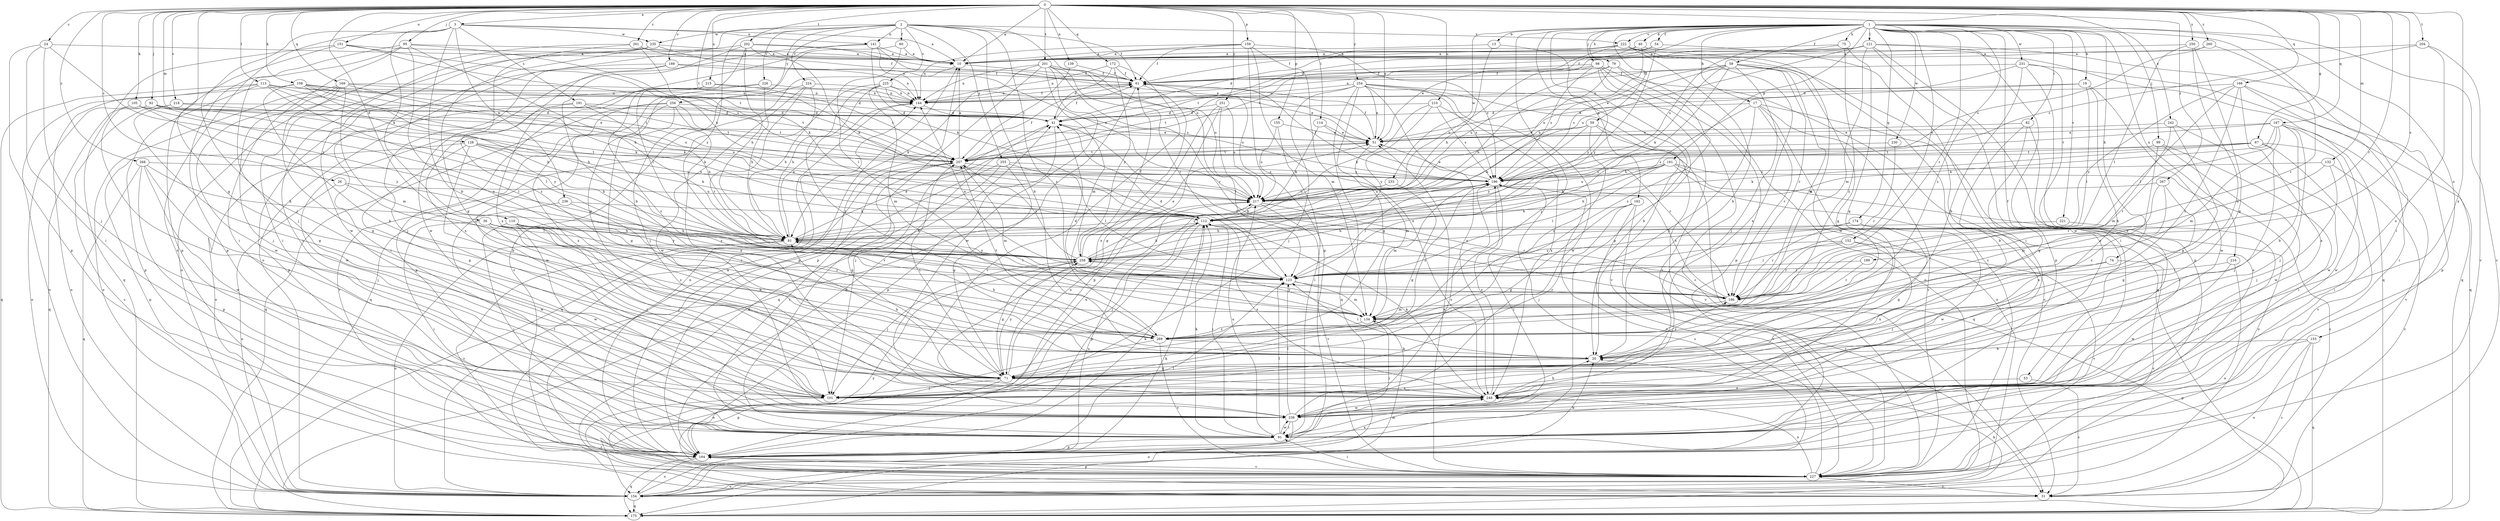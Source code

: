 strict digraph  {
0;
1;
2;
3;
10;
13;
17;
19;
20;
24;
26;
31;
36;
40;
41;
51;
53;
54;
58;
59;
60;
61;
67;
71;
74;
75;
79;
81;
82;
91;
92;
95;
98;
99;
101;
105;
108;
110;
112;
113;
114;
121;
123;
128;
132;
134;
139;
141;
144;
151;
152;
153;
154;
155;
159;
161;
162;
164;
166;
167;
169;
172;
174;
175;
186;
188;
189;
191;
196;
201;
202;
204;
207;
210;
215;
216;
217;
218;
221;
222;
224;
225;
226;
227;
230;
231;
233;
235;
236;
238;
242;
248;
250;
251;
254;
255;
256;
258;
260;
261;
267;
268;
269;
0 -> 3  [label=a];
0 -> 10  [label=a];
0 -> 24  [label=c];
0 -> 26  [label=c];
0 -> 36  [label=d];
0 -> 51  [label=e];
0 -> 67  [label=g];
0 -> 71  [label=g];
0 -> 92  [label=j];
0 -> 95  [label=j];
0 -> 105  [label=k];
0 -> 108  [label=k];
0 -> 113  [label=l];
0 -> 114  [label=l];
0 -> 128  [label=m];
0 -> 132  [label=m];
0 -> 139  [label=n];
0 -> 151  [label=o];
0 -> 155  [label=p];
0 -> 159  [label=p];
0 -> 166  [label=q];
0 -> 167  [label=q];
0 -> 169  [label=q];
0 -> 172  [label=q];
0 -> 186  [label=r];
0 -> 188  [label=s];
0 -> 189  [label=s];
0 -> 201  [label=t];
0 -> 202  [label=t];
0 -> 204  [label=t];
0 -> 207  [label=t];
0 -> 210  [label=u];
0 -> 215  [label=u];
0 -> 218  [label=v];
0 -> 242  [label=x];
0 -> 248  [label=x];
0 -> 250  [label=y];
0 -> 251  [label=y];
0 -> 254  [label=y];
0 -> 260  [label=z];
0 -> 261  [label=z];
0 -> 267  [label=z];
0 -> 268  [label=z];
1 -> 13  [label=b];
1 -> 17  [label=b];
1 -> 19  [label=b];
1 -> 31  [label=c];
1 -> 40  [label=d];
1 -> 41  [label=d];
1 -> 53  [label=f];
1 -> 54  [label=f];
1 -> 58  [label=f];
1 -> 59  [label=f];
1 -> 74  [label=h];
1 -> 75  [label=h];
1 -> 79  [label=h];
1 -> 82  [label=i];
1 -> 91  [label=i];
1 -> 98  [label=j];
1 -> 99  [label=j];
1 -> 101  [label=j];
1 -> 121  [label=l];
1 -> 152  [label=o];
1 -> 153  [label=o];
1 -> 161  [label=p];
1 -> 162  [label=p];
1 -> 164  [label=p];
1 -> 174  [label=q];
1 -> 186  [label=r];
1 -> 216  [label=u];
1 -> 221  [label=v];
1 -> 222  [label=v];
1 -> 230  [label=w];
1 -> 231  [label=w];
1 -> 233  [label=w];
1 -> 269  [label=z];
2 -> 20  [label=b];
2 -> 60  [label=f];
2 -> 61  [label=f];
2 -> 141  [label=n];
2 -> 154  [label=o];
2 -> 217  [label=u];
2 -> 222  [label=v];
2 -> 224  [label=v];
2 -> 225  [label=v];
2 -> 226  [label=v];
2 -> 235  [label=w];
2 -> 255  [label=y];
2 -> 256  [label=y];
2 -> 258  [label=y];
2 -> 269  [label=z];
3 -> 10  [label=a];
3 -> 20  [label=b];
3 -> 101  [label=j];
3 -> 110  [label=k];
3 -> 141  [label=n];
3 -> 191  [label=s];
3 -> 227  [label=v];
3 -> 235  [label=w];
3 -> 236  [label=w];
10 -> 61  [label=f];
10 -> 164  [label=p];
10 -> 227  [label=v];
13 -> 10  [label=a];
13 -> 81  [label=h];
13 -> 258  [label=y];
17 -> 20  [label=b];
17 -> 31  [label=c];
17 -> 41  [label=d];
17 -> 81  [label=h];
17 -> 154  [label=o];
17 -> 186  [label=r];
17 -> 227  [label=v];
19 -> 20  [label=b];
19 -> 51  [label=e];
19 -> 123  [label=l];
19 -> 144  [label=n];
19 -> 238  [label=w];
20 -> 71  [label=g];
20 -> 123  [label=l];
20 -> 186  [label=r];
24 -> 10  [label=a];
24 -> 91  [label=i];
24 -> 101  [label=j];
24 -> 164  [label=p];
24 -> 258  [label=y];
26 -> 123  [label=l];
26 -> 154  [label=o];
26 -> 217  [label=u];
31 -> 41  [label=d];
31 -> 258  [label=y];
36 -> 81  [label=h];
36 -> 91  [label=i];
36 -> 101  [label=j];
36 -> 186  [label=r];
36 -> 258  [label=y];
36 -> 269  [label=z];
40 -> 10  [label=a];
40 -> 175  [label=q];
40 -> 207  [label=t];
40 -> 217  [label=u];
41 -> 51  [label=e];
41 -> 61  [label=f];
41 -> 101  [label=j];
41 -> 164  [label=p];
51 -> 61  [label=f];
51 -> 134  [label=m];
51 -> 207  [label=t];
53 -> 31  [label=c];
53 -> 248  [label=x];
54 -> 10  [label=a];
54 -> 61  [label=f];
54 -> 91  [label=i];
54 -> 258  [label=y];
58 -> 61  [label=f];
58 -> 71  [label=g];
58 -> 101  [label=j];
58 -> 112  [label=k];
58 -> 123  [label=l];
58 -> 134  [label=m];
58 -> 164  [label=p];
58 -> 186  [label=r];
58 -> 196  [label=s];
58 -> 217  [label=u];
59 -> 51  [label=e];
59 -> 112  [label=k];
59 -> 175  [label=q];
59 -> 227  [label=v];
59 -> 258  [label=y];
59 -> 269  [label=z];
60 -> 10  [label=a];
60 -> 71  [label=g];
60 -> 123  [label=l];
61 -> 144  [label=n];
61 -> 175  [label=q];
61 -> 217  [label=u];
61 -> 248  [label=x];
67 -> 91  [label=i];
67 -> 101  [label=j];
67 -> 112  [label=k];
67 -> 196  [label=s];
67 -> 207  [label=t];
67 -> 227  [label=v];
71 -> 81  [label=h];
71 -> 101  [label=j];
71 -> 164  [label=p];
71 -> 207  [label=t];
71 -> 217  [label=u];
71 -> 248  [label=x];
71 -> 258  [label=y];
74 -> 101  [label=j];
74 -> 123  [label=l];
74 -> 227  [label=v];
75 -> 10  [label=a];
75 -> 71  [label=g];
75 -> 196  [label=s];
75 -> 269  [label=z];
79 -> 61  [label=f];
79 -> 81  [label=h];
79 -> 154  [label=o];
79 -> 217  [label=u];
79 -> 269  [label=z];
81 -> 51  [label=e];
81 -> 123  [label=l];
81 -> 144  [label=n];
81 -> 154  [label=o];
81 -> 227  [label=v];
81 -> 258  [label=y];
82 -> 20  [label=b];
82 -> 51  [label=e];
82 -> 71  [label=g];
82 -> 91  [label=i];
91 -> 112  [label=k];
91 -> 123  [label=l];
91 -> 164  [label=p];
91 -> 217  [label=u];
91 -> 238  [label=w];
92 -> 41  [label=d];
92 -> 51  [label=e];
92 -> 101  [label=j];
92 -> 123  [label=l];
92 -> 175  [label=q];
92 -> 258  [label=y];
95 -> 10  [label=a];
95 -> 81  [label=h];
95 -> 91  [label=i];
95 -> 101  [label=j];
95 -> 112  [label=k];
95 -> 164  [label=p];
95 -> 269  [label=z];
98 -> 31  [label=c];
98 -> 61  [label=f];
98 -> 144  [label=n];
98 -> 164  [label=p];
98 -> 175  [label=q];
98 -> 196  [label=s];
98 -> 217  [label=u];
98 -> 227  [label=v];
99 -> 91  [label=i];
99 -> 207  [label=t];
99 -> 238  [label=w];
99 -> 269  [label=z];
101 -> 31  [label=c];
101 -> 217  [label=u];
105 -> 41  [label=d];
105 -> 112  [label=k];
105 -> 154  [label=o];
105 -> 258  [label=y];
108 -> 20  [label=b];
108 -> 81  [label=h];
108 -> 112  [label=k];
108 -> 144  [label=n];
108 -> 154  [label=o];
108 -> 207  [label=t];
108 -> 217  [label=u];
110 -> 20  [label=b];
110 -> 81  [label=h];
110 -> 91  [label=i];
110 -> 101  [label=j];
110 -> 186  [label=r];
110 -> 238  [label=w];
110 -> 258  [label=y];
112 -> 81  [label=h];
112 -> 91  [label=i];
112 -> 101  [label=j];
112 -> 164  [label=p];
112 -> 248  [label=x];
113 -> 81  [label=h];
113 -> 123  [label=l];
113 -> 144  [label=n];
113 -> 154  [label=o];
113 -> 164  [label=p];
113 -> 175  [label=q];
113 -> 196  [label=s];
113 -> 207  [label=t];
114 -> 51  [label=e];
114 -> 112  [label=k];
114 -> 186  [label=r];
121 -> 10  [label=a];
121 -> 51  [label=e];
121 -> 61  [label=f];
121 -> 91  [label=i];
121 -> 134  [label=m];
121 -> 154  [label=o];
121 -> 175  [label=q];
121 -> 217  [label=u];
121 -> 238  [label=w];
123 -> 41  [label=d];
123 -> 134  [label=m];
123 -> 144  [label=n];
123 -> 186  [label=r];
128 -> 20  [label=b];
128 -> 71  [label=g];
128 -> 81  [label=h];
128 -> 112  [label=k];
128 -> 164  [label=p];
128 -> 207  [label=t];
128 -> 217  [label=u];
132 -> 31  [label=c];
132 -> 101  [label=j];
132 -> 186  [label=r];
132 -> 196  [label=s];
134 -> 41  [label=d];
134 -> 91  [label=i];
134 -> 258  [label=y];
134 -> 269  [label=z];
139 -> 61  [label=f];
139 -> 207  [label=t];
141 -> 10  [label=a];
141 -> 51  [label=e];
141 -> 112  [label=k];
141 -> 144  [label=n];
141 -> 238  [label=w];
141 -> 248  [label=x];
144 -> 41  [label=d];
144 -> 61  [label=f];
144 -> 175  [label=q];
151 -> 10  [label=a];
151 -> 164  [label=p];
151 -> 175  [label=q];
151 -> 196  [label=s];
151 -> 217  [label=u];
152 -> 123  [label=l];
152 -> 186  [label=r];
152 -> 227  [label=v];
152 -> 248  [label=x];
152 -> 258  [label=y];
153 -> 20  [label=b];
153 -> 31  [label=c];
153 -> 154  [label=o];
153 -> 164  [label=p];
153 -> 175  [label=q];
154 -> 112  [label=k];
154 -> 175  [label=q];
154 -> 196  [label=s];
154 -> 207  [label=t];
154 -> 217  [label=u];
155 -> 51  [label=e];
155 -> 91  [label=i];
155 -> 217  [label=u];
159 -> 10  [label=a];
159 -> 61  [label=f];
159 -> 134  [label=m];
159 -> 144  [label=n];
159 -> 164  [label=p];
159 -> 196  [label=s];
159 -> 248  [label=x];
161 -> 31  [label=c];
161 -> 81  [label=h];
161 -> 112  [label=k];
161 -> 123  [label=l];
161 -> 154  [label=o];
161 -> 196  [label=s];
161 -> 217  [label=u];
161 -> 248  [label=x];
162 -> 31  [label=c];
162 -> 71  [label=g];
162 -> 101  [label=j];
162 -> 112  [label=k];
162 -> 227  [label=v];
164 -> 20  [label=b];
164 -> 41  [label=d];
164 -> 112  [label=k];
164 -> 123  [label=l];
164 -> 144  [label=n];
164 -> 154  [label=o];
164 -> 175  [label=q];
164 -> 227  [label=v];
164 -> 248  [label=x];
166 -> 91  [label=i];
166 -> 123  [label=l];
166 -> 144  [label=n];
166 -> 164  [label=p];
166 -> 248  [label=x];
166 -> 258  [label=y];
166 -> 269  [label=z];
167 -> 20  [label=b];
167 -> 51  [label=e];
167 -> 101  [label=j];
167 -> 112  [label=k];
167 -> 134  [label=m];
167 -> 186  [label=r];
167 -> 207  [label=t];
167 -> 227  [label=v];
167 -> 238  [label=w];
169 -> 41  [label=d];
169 -> 71  [label=g];
169 -> 101  [label=j];
169 -> 112  [label=k];
169 -> 134  [label=m];
169 -> 144  [label=n];
169 -> 154  [label=o];
169 -> 238  [label=w];
172 -> 41  [label=d];
172 -> 61  [label=f];
172 -> 144  [label=n];
172 -> 227  [label=v];
172 -> 258  [label=y];
174 -> 71  [label=g];
174 -> 81  [label=h];
174 -> 186  [label=r];
174 -> 238  [label=w];
175 -> 20  [label=b];
175 -> 134  [label=m];
186 -> 41  [label=d];
186 -> 134  [label=m];
186 -> 196  [label=s];
188 -> 61  [label=f];
188 -> 91  [label=i];
188 -> 101  [label=j];
188 -> 144  [label=n];
188 -> 248  [label=x];
189 -> 123  [label=l];
189 -> 186  [label=r];
191 -> 41  [label=d];
191 -> 81  [label=h];
191 -> 154  [label=o];
191 -> 207  [label=t];
191 -> 238  [label=w];
196 -> 51  [label=e];
196 -> 61  [label=f];
196 -> 91  [label=i];
196 -> 123  [label=l];
196 -> 134  [label=m];
196 -> 217  [label=u];
201 -> 61  [label=f];
201 -> 81  [label=h];
201 -> 123  [label=l];
201 -> 134  [label=m];
201 -> 144  [label=n];
201 -> 164  [label=p];
201 -> 186  [label=r];
201 -> 217  [label=u];
201 -> 238  [label=w];
202 -> 10  [label=a];
202 -> 20  [label=b];
202 -> 61  [label=f];
202 -> 81  [label=h];
202 -> 91  [label=i];
202 -> 112  [label=k];
202 -> 123  [label=l];
204 -> 10  [label=a];
204 -> 196  [label=s];
204 -> 227  [label=v];
204 -> 248  [label=x];
207 -> 10  [label=a];
207 -> 61  [label=f];
207 -> 71  [label=g];
207 -> 91  [label=i];
207 -> 134  [label=m];
207 -> 196  [label=s];
210 -> 41  [label=d];
210 -> 112  [label=k];
210 -> 196  [label=s];
210 -> 248  [label=x];
210 -> 258  [label=y];
215 -> 144  [label=n];
215 -> 164  [label=p];
215 -> 207  [label=t];
215 -> 269  [label=z];
216 -> 123  [label=l];
216 -> 154  [label=o];
216 -> 238  [label=w];
217 -> 112  [label=k];
217 -> 186  [label=r];
217 -> 227  [label=v];
218 -> 31  [label=c];
218 -> 41  [label=d];
218 -> 71  [label=g];
218 -> 217  [label=u];
221 -> 81  [label=h];
221 -> 91  [label=i];
222 -> 10  [label=a];
222 -> 20  [label=b];
222 -> 41  [label=d];
222 -> 207  [label=t];
222 -> 227  [label=v];
222 -> 238  [label=w];
222 -> 248  [label=x];
224 -> 81  [label=h];
224 -> 101  [label=j];
224 -> 144  [label=n];
224 -> 186  [label=r];
224 -> 238  [label=w];
225 -> 51  [label=e];
225 -> 81  [label=h];
225 -> 134  [label=m];
225 -> 144  [label=n];
225 -> 175  [label=q];
225 -> 196  [label=s];
225 -> 269  [label=z];
226 -> 81  [label=h];
226 -> 144  [label=n];
226 -> 164  [label=p];
226 -> 248  [label=x];
227 -> 10  [label=a];
227 -> 31  [label=c];
227 -> 51  [label=e];
227 -> 91  [label=i];
227 -> 154  [label=o];
227 -> 164  [label=p];
227 -> 196  [label=s];
227 -> 248  [label=x];
230 -> 186  [label=r];
230 -> 207  [label=t];
231 -> 20  [label=b];
231 -> 51  [label=e];
231 -> 61  [label=f];
231 -> 164  [label=p];
231 -> 175  [label=q];
231 -> 248  [label=x];
233 -> 71  [label=g];
233 -> 217  [label=u];
235 -> 10  [label=a];
235 -> 71  [label=g];
235 -> 91  [label=i];
235 -> 217  [label=u];
235 -> 238  [label=w];
236 -> 112  [label=k];
236 -> 238  [label=w];
236 -> 269  [label=z];
238 -> 91  [label=i];
238 -> 123  [label=l];
238 -> 154  [label=o];
238 -> 196  [label=s];
242 -> 51  [label=e];
242 -> 71  [label=g];
242 -> 134  [label=m];
242 -> 238  [label=w];
248 -> 20  [label=b];
248 -> 112  [label=k];
248 -> 196  [label=s];
248 -> 238  [label=w];
250 -> 10  [label=a];
250 -> 20  [label=b];
250 -> 71  [label=g];
250 -> 123  [label=l];
251 -> 41  [label=d];
251 -> 71  [label=g];
251 -> 123  [label=l];
251 -> 164  [label=p];
251 -> 217  [label=u];
254 -> 20  [label=b];
254 -> 51  [label=e];
254 -> 71  [label=g];
254 -> 101  [label=j];
254 -> 144  [label=n];
254 -> 175  [label=q];
254 -> 196  [label=s];
254 -> 207  [label=t];
254 -> 227  [label=v];
254 -> 238  [label=w];
254 -> 248  [label=x];
255 -> 31  [label=c];
255 -> 71  [label=g];
255 -> 91  [label=i];
255 -> 123  [label=l];
255 -> 196  [label=s];
256 -> 41  [label=d];
256 -> 71  [label=g];
256 -> 175  [label=q];
256 -> 207  [label=t];
256 -> 227  [label=v];
256 -> 238  [label=w];
256 -> 248  [label=x];
258 -> 51  [label=e];
258 -> 61  [label=f];
258 -> 71  [label=g];
258 -> 101  [label=j];
258 -> 112  [label=k];
258 -> 123  [label=l];
258 -> 196  [label=s];
258 -> 207  [label=t];
260 -> 10  [label=a];
260 -> 186  [label=r];
260 -> 196  [label=s];
261 -> 10  [label=a];
261 -> 61  [label=f];
261 -> 154  [label=o];
261 -> 207  [label=t];
261 -> 269  [label=z];
267 -> 71  [label=g];
267 -> 134  [label=m];
267 -> 217  [label=u];
267 -> 269  [label=z];
268 -> 81  [label=h];
268 -> 101  [label=j];
268 -> 164  [label=p];
268 -> 175  [label=q];
268 -> 196  [label=s];
268 -> 238  [label=w];
269 -> 20  [label=b];
269 -> 81  [label=h];
269 -> 154  [label=o];
269 -> 196  [label=s];
269 -> 207  [label=t];
269 -> 227  [label=v];
}
